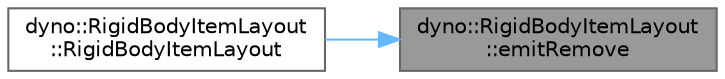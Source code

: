 digraph "dyno::RigidBodyItemLayout::emitRemove"
{
 // LATEX_PDF_SIZE
  bgcolor="transparent";
  edge [fontname=Helvetica,fontsize=10,labelfontname=Helvetica,labelfontsize=10];
  node [fontname=Helvetica,fontsize=10,shape=box,height=0.2,width=0.4];
  rankdir="RL";
  Node1 [id="Node000001",label="dyno::RigidBodyItemLayout\l::emitRemove",height=0.2,width=0.4,color="gray40", fillcolor="grey60", style="filled", fontcolor="black",tooltip=" "];
  Node1 -> Node2 [id="edge1_Node000001_Node000002",dir="back",color="steelblue1",style="solid",tooltip=" "];
  Node2 [id="Node000002",label="dyno::RigidBodyItemLayout\l::RigidBodyItemLayout",height=0.2,width=0.4,color="grey40", fillcolor="white", style="filled",URL="$classdyno_1_1_rigid_body_item_layout.html#a444024c16153f3ee7804280e4a2110f0",tooltip=" "];
}
